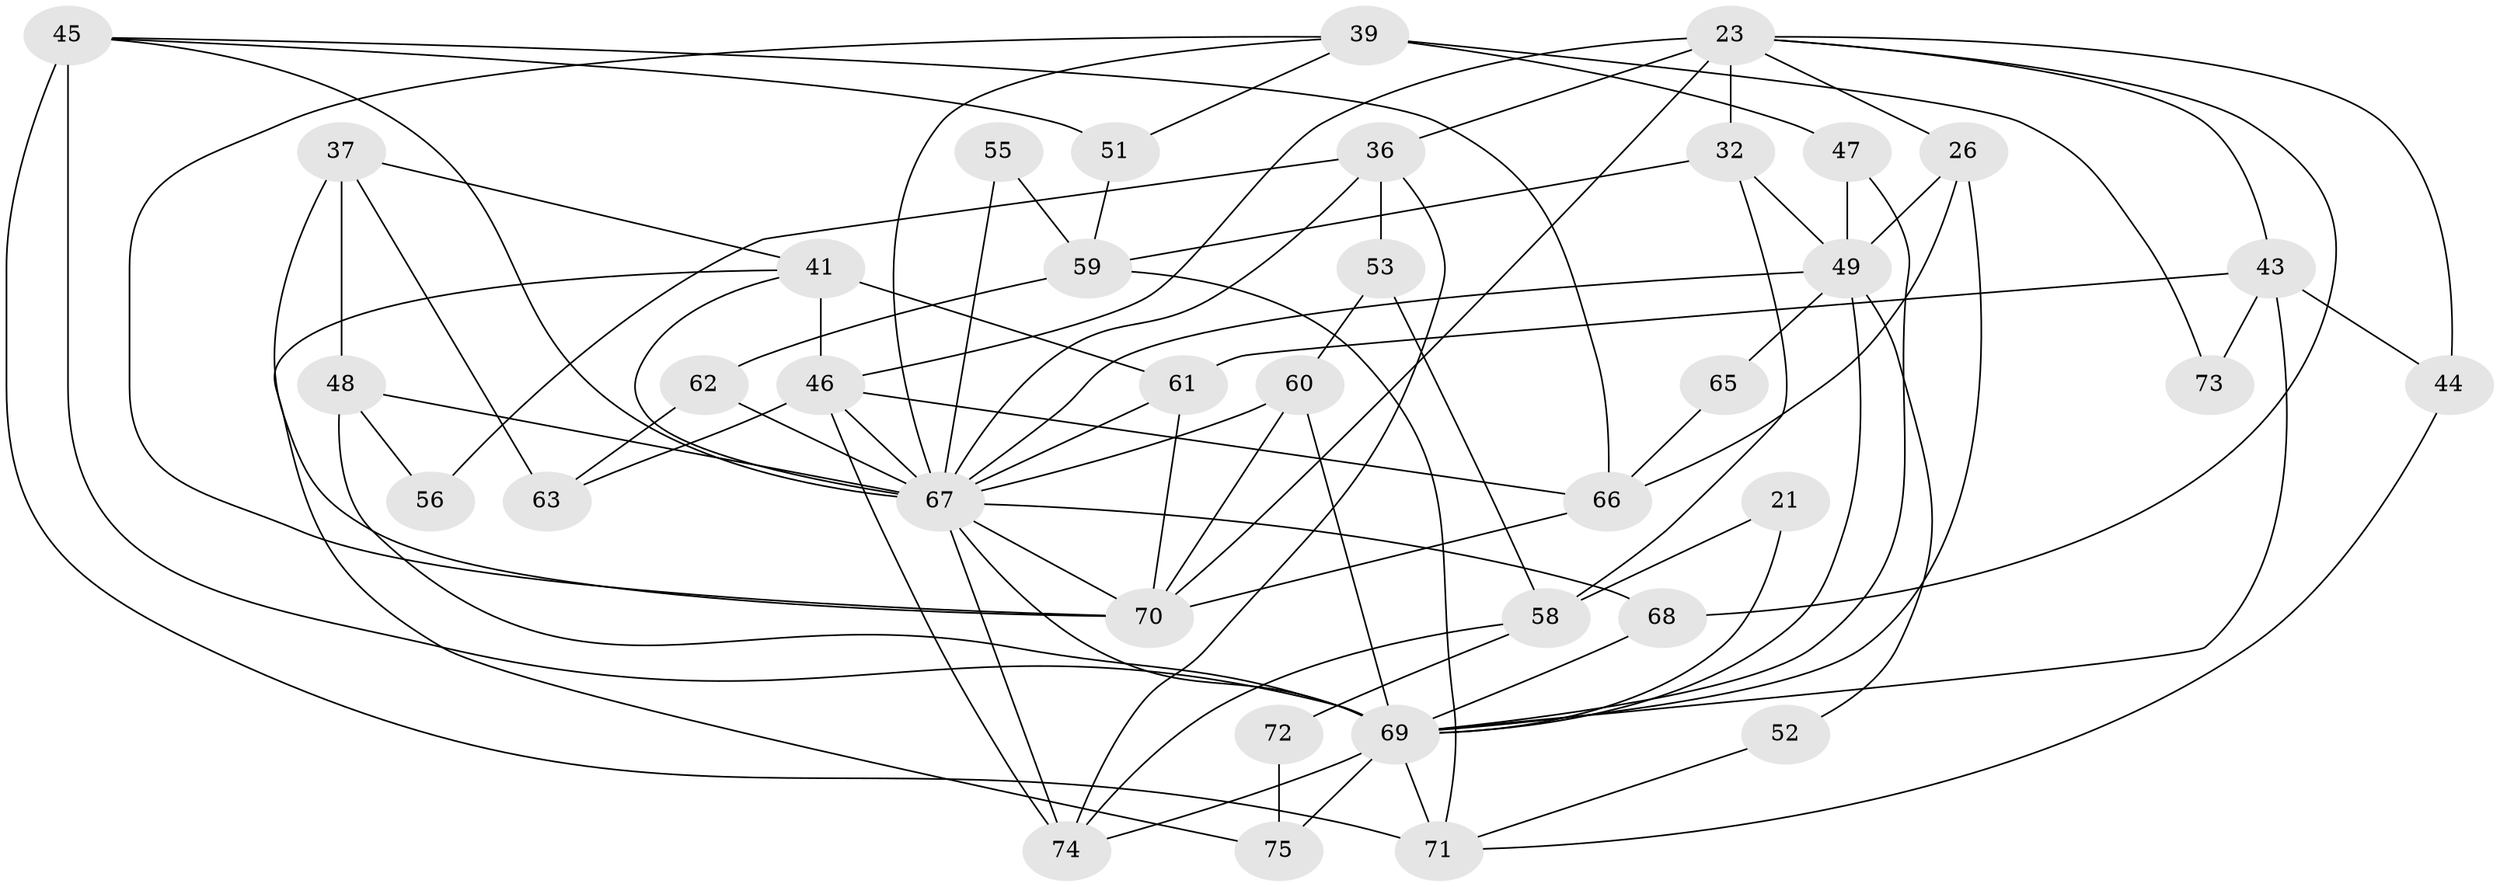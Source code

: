 // original degree distribution, {3: 0.28, 2: 0.14666666666666667, 5: 0.28, 6: 0.05333333333333334, 4: 0.18666666666666668, 7: 0.02666666666666667, 8: 0.02666666666666667}
// Generated by graph-tools (version 1.1) at 2025/53/03/04/25 21:53:51]
// undirected, 37 vertices, 84 edges
graph export_dot {
graph [start="1"]
  node [color=gray90,style=filled];
  21;
  23 [super="+2+22"];
  26;
  32 [super="+15"];
  36;
  37;
  39 [super="+18"];
  41 [super="+28"];
  43 [super="+31"];
  44 [super="+24"];
  45 [super="+33"];
  46 [super="+14+34"];
  47;
  48 [super="+27"];
  49 [super="+13"];
  51;
  52;
  53;
  55;
  56;
  58;
  59;
  60 [super="+12"];
  61 [super="+42"];
  62 [super="+20"];
  63;
  65;
  66 [super="+1+4"];
  67 [super="+9+50+54"];
  68 [super="+7"];
  69 [super="+19+57"];
  70 [super="+30+64+35"];
  71 [super="+17"];
  72;
  73;
  74 [super="+6"];
  75;
  21 -- 58;
  21 -- 69;
  23 -- 32;
  23 -- 68;
  23 -- 43;
  23 -- 70 [weight=2];
  23 -- 36;
  23 -- 26;
  23 -- 44;
  23 -- 46;
  26 -- 49;
  26 -- 66;
  26 -- 69 [weight=2];
  32 -- 49;
  32 -- 58;
  32 -- 59;
  36 -- 53;
  36 -- 56;
  36 -- 74;
  36 -- 67;
  37 -- 63;
  37 -- 48 [weight=2];
  37 -- 70;
  37 -- 41;
  39 -- 47 [weight=2];
  39 -- 73;
  39 -- 51;
  39 -- 70;
  39 -- 67;
  41 -- 46 [weight=2];
  41 -- 67;
  41 -- 75;
  41 -- 61 [weight=2];
  43 -- 44 [weight=2];
  43 -- 61 [weight=2];
  43 -- 73;
  43 -- 69 [weight=2];
  44 -- 71 [weight=2];
  45 -- 51;
  45 -- 69 [weight=3];
  45 -- 66 [weight=2];
  45 -- 71 [weight=2];
  45 -- 67;
  46 -- 66 [weight=2];
  46 -- 74;
  46 -- 63;
  46 -- 67 [weight=2];
  47 -- 49 [weight=2];
  47 -- 69;
  48 -- 67;
  48 -- 69 [weight=3];
  48 -- 56;
  49 -- 52;
  49 -- 65;
  49 -- 69;
  49 -- 67;
  51 -- 59;
  52 -- 71;
  53 -- 60;
  53 -- 58;
  55 -- 59;
  55 -- 67;
  58 -- 72;
  58 -- 74;
  59 -- 62 [weight=2];
  59 -- 71;
  60 -- 70 [weight=2];
  60 -- 69;
  60 -- 67;
  61 -- 70 [weight=3];
  61 -- 67 [weight=2];
  62 -- 63;
  62 -- 67 [weight=2];
  65 -- 66;
  66 -- 70;
  67 -- 74;
  67 -- 68;
  67 -- 69;
  67 -- 70;
  68 -- 69 [weight=3];
  69 -- 74;
  69 -- 71 [weight=2];
  69 -- 75;
  72 -- 75;
}
